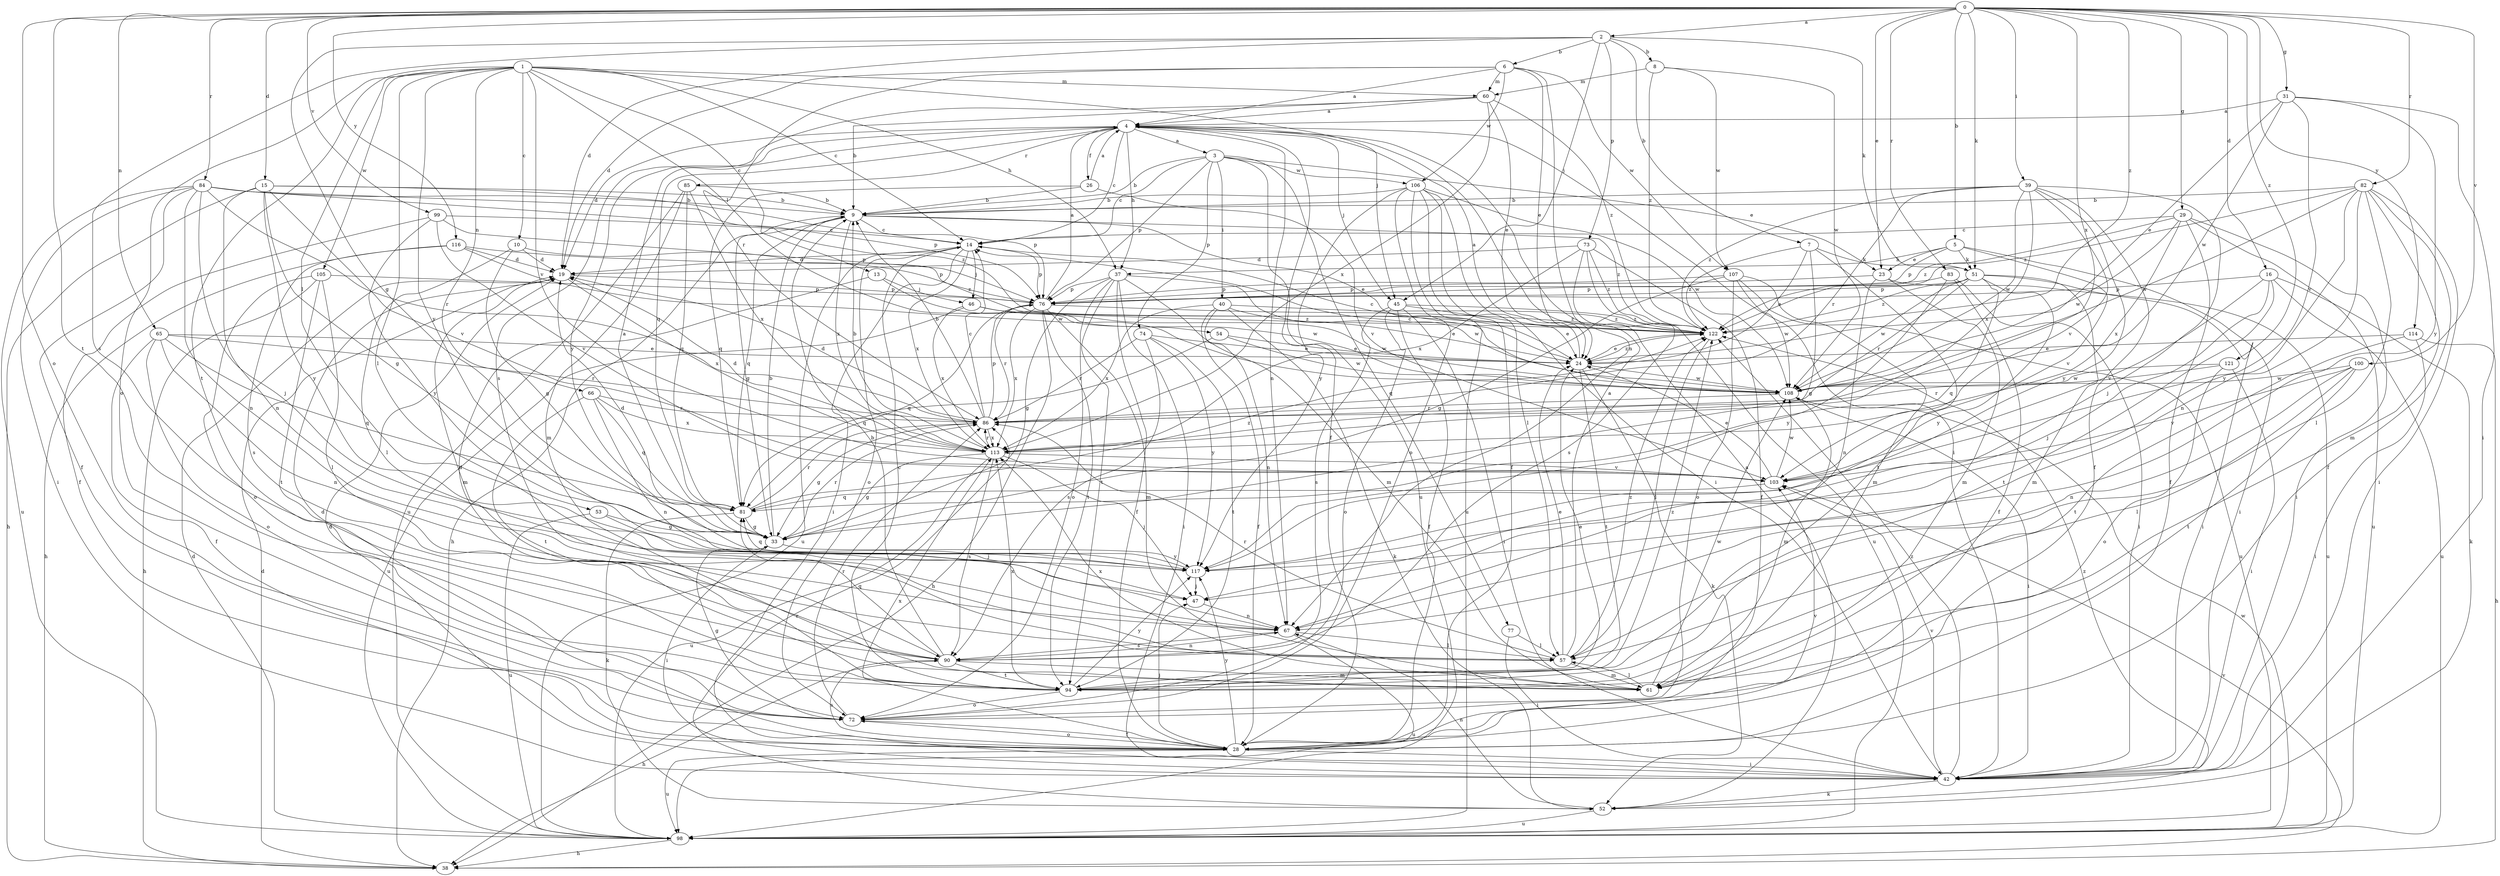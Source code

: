 strict digraph  {
0;
1;
2;
3;
4;
5;
6;
7;
8;
9;
10;
13;
14;
15;
16;
19;
23;
24;
26;
28;
29;
31;
33;
37;
38;
39;
40;
42;
45;
46;
47;
51;
52;
53;
54;
57;
60;
61;
65;
66;
67;
72;
73;
74;
76;
77;
81;
82;
83;
84;
85;
86;
90;
94;
98;
99;
100;
103;
105;
106;
107;
108;
113;
114;
116;
117;
121;
122;
0 -> 2  [label=a];
0 -> 5  [label=b];
0 -> 15  [label=d];
0 -> 16  [label=d];
0 -> 23  [label=e];
0 -> 29  [label=g];
0 -> 31  [label=g];
0 -> 39  [label=i];
0 -> 51  [label=k];
0 -> 65  [label=n];
0 -> 72  [label=o];
0 -> 82  [label=r];
0 -> 83  [label=r];
0 -> 84  [label=r];
0 -> 94  [label=t];
0 -> 99  [label=v];
0 -> 100  [label=v];
0 -> 113  [label=x];
0 -> 114  [label=y];
0 -> 116  [label=y];
0 -> 121  [label=z];
0 -> 122  [label=z];
1 -> 10  [label=c];
1 -> 13  [label=c];
1 -> 14  [label=c];
1 -> 37  [label=h];
1 -> 45  [label=j];
1 -> 53  [label=l];
1 -> 54  [label=l];
1 -> 57  [label=l];
1 -> 60  [label=m];
1 -> 66  [label=n];
1 -> 72  [label=o];
1 -> 94  [label=t];
1 -> 103  [label=v];
1 -> 105  [label=w];
1 -> 117  [label=y];
2 -> 6  [label=b];
2 -> 7  [label=b];
2 -> 8  [label=b];
2 -> 19  [label=d];
2 -> 33  [label=g];
2 -> 45  [label=j];
2 -> 51  [label=k];
2 -> 73  [label=p];
2 -> 90  [label=s];
3 -> 9  [label=b];
3 -> 14  [label=c];
3 -> 23  [label=e];
3 -> 40  [label=i];
3 -> 74  [label=p];
3 -> 76  [label=p];
3 -> 77  [label=q];
3 -> 98  [label=u];
3 -> 106  [label=w];
4 -> 3  [label=a];
4 -> 14  [label=c];
4 -> 19  [label=d];
4 -> 26  [label=f];
4 -> 28  [label=f];
4 -> 37  [label=h];
4 -> 42  [label=i];
4 -> 45  [label=j];
4 -> 67  [label=n];
4 -> 81  [label=q];
4 -> 85  [label=r];
4 -> 117  [label=y];
5 -> 23  [label=e];
5 -> 37  [label=h];
5 -> 42  [label=i];
5 -> 51  [label=k];
5 -> 76  [label=p];
5 -> 103  [label=v];
6 -> 4  [label=a];
6 -> 19  [label=d];
6 -> 24  [label=e];
6 -> 60  [label=m];
6 -> 67  [label=n];
6 -> 86  [label=r];
6 -> 106  [label=w];
6 -> 107  [label=w];
7 -> 24  [label=e];
7 -> 33  [label=g];
7 -> 51  [label=k];
7 -> 94  [label=t];
7 -> 122  [label=z];
8 -> 60  [label=m];
8 -> 107  [label=w];
8 -> 108  [label=w];
8 -> 122  [label=z];
9 -> 14  [label=c];
9 -> 24  [label=e];
9 -> 33  [label=g];
9 -> 38  [label=h];
9 -> 81  [label=q];
9 -> 113  [label=x];
9 -> 122  [label=z];
10 -> 19  [label=d];
10 -> 33  [label=g];
10 -> 57  [label=l];
10 -> 122  [label=z];
13 -> 46  [label=j];
13 -> 61  [label=m];
13 -> 108  [label=w];
14 -> 19  [label=d];
14 -> 42  [label=i];
14 -> 46  [label=j];
14 -> 72  [label=o];
14 -> 76  [label=p];
14 -> 98  [label=u];
14 -> 113  [label=x];
15 -> 9  [label=b];
15 -> 33  [label=g];
15 -> 38  [label=h];
15 -> 67  [label=n];
15 -> 76  [label=p];
15 -> 103  [label=v];
15 -> 117  [label=y];
16 -> 47  [label=j];
16 -> 52  [label=k];
16 -> 76  [label=p];
16 -> 94  [label=t];
16 -> 98  [label=u];
16 -> 103  [label=v];
19 -> 76  [label=p];
19 -> 113  [label=x];
23 -> 61  [label=m];
23 -> 67  [label=n];
23 -> 76  [label=p];
23 -> 98  [label=u];
24 -> 4  [label=a];
24 -> 14  [label=c];
24 -> 52  [label=k];
24 -> 94  [label=t];
24 -> 108  [label=w];
24 -> 122  [label=z];
26 -> 4  [label=a];
26 -> 9  [label=b];
26 -> 81  [label=q];
26 -> 103  [label=v];
28 -> 19  [label=d];
28 -> 42  [label=i];
28 -> 47  [label=j];
28 -> 72  [label=o];
28 -> 90  [label=s];
28 -> 98  [label=u];
28 -> 103  [label=v];
28 -> 113  [label=x];
28 -> 117  [label=y];
29 -> 14  [label=c];
29 -> 28  [label=f];
29 -> 42  [label=i];
29 -> 98  [label=u];
29 -> 108  [label=w];
29 -> 113  [label=x];
29 -> 122  [label=z];
31 -> 4  [label=a];
31 -> 24  [label=e];
31 -> 42  [label=i];
31 -> 103  [label=v];
31 -> 108  [label=w];
31 -> 117  [label=y];
33 -> 4  [label=a];
33 -> 9  [label=b];
33 -> 19  [label=d];
33 -> 42  [label=i];
33 -> 86  [label=r];
33 -> 117  [label=y];
37 -> 28  [label=f];
37 -> 33  [label=g];
37 -> 42  [label=i];
37 -> 61  [label=m];
37 -> 72  [label=o];
37 -> 76  [label=p];
37 -> 94  [label=t];
37 -> 108  [label=w];
38 -> 19  [label=d];
38 -> 103  [label=v];
39 -> 9  [label=b];
39 -> 28  [label=f];
39 -> 47  [label=j];
39 -> 86  [label=r];
39 -> 103  [label=v];
39 -> 108  [label=w];
39 -> 113  [label=x];
39 -> 117  [label=y];
39 -> 122  [label=z];
40 -> 24  [label=e];
40 -> 28  [label=f];
40 -> 52  [label=k];
40 -> 67  [label=n];
40 -> 113  [label=x];
40 -> 122  [label=z];
42 -> 19  [label=d];
42 -> 52  [label=k];
42 -> 103  [label=v];
42 -> 122  [label=z];
45 -> 24  [label=e];
45 -> 28  [label=f];
45 -> 42  [label=i];
45 -> 72  [label=o];
45 -> 90  [label=s];
45 -> 122  [label=z];
46 -> 98  [label=u];
46 -> 108  [label=w];
46 -> 113  [label=x];
46 -> 122  [label=z];
47 -> 67  [label=n];
51 -> 42  [label=i];
51 -> 61  [label=m];
51 -> 76  [label=p];
51 -> 81  [label=q];
51 -> 86  [label=r];
51 -> 108  [label=w];
51 -> 117  [label=y];
51 -> 122  [label=z];
52 -> 4  [label=a];
52 -> 67  [label=n];
52 -> 86  [label=r];
52 -> 98  [label=u];
52 -> 122  [label=z];
53 -> 33  [label=g];
53 -> 47  [label=j];
53 -> 98  [label=u];
54 -> 24  [label=e];
54 -> 81  [label=q];
54 -> 108  [label=w];
57 -> 4  [label=a];
57 -> 24  [label=e];
57 -> 61  [label=m];
57 -> 86  [label=r];
57 -> 122  [label=z];
60 -> 4  [label=a];
60 -> 9  [label=b];
60 -> 24  [label=e];
60 -> 90  [label=s];
60 -> 113  [label=x];
60 -> 122  [label=z];
61 -> 57  [label=l];
61 -> 108  [label=w];
61 -> 113  [label=x];
65 -> 24  [label=e];
65 -> 28  [label=f];
65 -> 67  [label=n];
65 -> 72  [label=o];
65 -> 81  [label=q];
65 -> 86  [label=r];
66 -> 67  [label=n];
66 -> 81  [label=q];
66 -> 86  [label=r];
66 -> 94  [label=t];
66 -> 113  [label=x];
67 -> 57  [label=l];
67 -> 90  [label=s];
67 -> 98  [label=u];
72 -> 28  [label=f];
72 -> 33  [label=g];
72 -> 86  [label=r];
73 -> 19  [label=d];
73 -> 28  [label=f];
73 -> 90  [label=s];
73 -> 98  [label=u];
73 -> 113  [label=x];
73 -> 122  [label=z];
74 -> 24  [label=e];
74 -> 86  [label=r];
74 -> 90  [label=s];
74 -> 94  [label=t];
74 -> 117  [label=y];
76 -> 4  [label=a];
76 -> 38  [label=h];
76 -> 61  [label=m];
76 -> 81  [label=q];
76 -> 86  [label=r];
76 -> 94  [label=t];
76 -> 113  [label=x];
76 -> 122  [label=z];
77 -> 42  [label=i];
77 -> 57  [label=l];
81 -> 33  [label=g];
81 -> 52  [label=k];
81 -> 86  [label=r];
81 -> 122  [label=z];
82 -> 9  [label=b];
82 -> 28  [label=f];
82 -> 42  [label=i];
82 -> 57  [label=l];
82 -> 61  [label=m];
82 -> 67  [label=n];
82 -> 108  [label=w];
82 -> 117  [label=y];
82 -> 122  [label=z];
83 -> 28  [label=f];
83 -> 42  [label=i];
83 -> 76  [label=p];
83 -> 117  [label=y];
84 -> 9  [label=b];
84 -> 28  [label=f];
84 -> 42  [label=i];
84 -> 47  [label=j];
84 -> 67  [label=n];
84 -> 76  [label=p];
84 -> 86  [label=r];
84 -> 98  [label=u];
84 -> 122  [label=z];
85 -> 9  [label=b];
85 -> 61  [label=m];
85 -> 81  [label=q];
85 -> 98  [label=u];
85 -> 113  [label=x];
86 -> 9  [label=b];
86 -> 14  [label=c];
86 -> 19  [label=d];
86 -> 33  [label=g];
86 -> 76  [label=p];
86 -> 113  [label=x];
90 -> 9  [label=b];
90 -> 19  [label=d];
90 -> 38  [label=h];
90 -> 61  [label=m];
90 -> 67  [label=n];
90 -> 81  [label=q];
90 -> 94  [label=t];
94 -> 14  [label=c];
94 -> 24  [label=e];
94 -> 72  [label=o];
94 -> 113  [label=x];
94 -> 117  [label=y];
94 -> 122  [label=z];
98 -> 19  [label=d];
98 -> 38  [label=h];
98 -> 108  [label=w];
99 -> 14  [label=c];
99 -> 28  [label=f];
99 -> 76  [label=p];
99 -> 103  [label=v];
99 -> 117  [label=y];
100 -> 57  [label=l];
100 -> 67  [label=n];
100 -> 94  [label=t];
100 -> 103  [label=v];
100 -> 108  [label=w];
103 -> 24  [label=e];
103 -> 81  [label=q];
103 -> 108  [label=w];
105 -> 38  [label=h];
105 -> 57  [label=l];
105 -> 72  [label=o];
105 -> 76  [label=p];
105 -> 94  [label=t];
106 -> 9  [label=b];
106 -> 28  [label=f];
106 -> 42  [label=i];
106 -> 57  [label=l];
106 -> 72  [label=o];
106 -> 98  [label=u];
106 -> 108  [label=w];
106 -> 117  [label=y];
107 -> 33  [label=g];
107 -> 61  [label=m];
107 -> 72  [label=o];
107 -> 76  [label=p];
107 -> 98  [label=u];
107 -> 108  [label=w];
108 -> 14  [label=c];
108 -> 42  [label=i];
108 -> 61  [label=m];
108 -> 86  [label=r];
113 -> 9  [label=b];
113 -> 19  [label=d];
113 -> 33  [label=g];
113 -> 47  [label=j];
113 -> 86  [label=r];
113 -> 90  [label=s];
113 -> 98  [label=u];
113 -> 103  [label=v];
114 -> 24  [label=e];
114 -> 38  [label=h];
114 -> 42  [label=i];
114 -> 94  [label=t];
116 -> 19  [label=d];
116 -> 38  [label=h];
116 -> 76  [label=p];
116 -> 90  [label=s];
116 -> 108  [label=w];
117 -> 47  [label=j];
117 -> 81  [label=q];
121 -> 42  [label=i];
121 -> 72  [label=o];
121 -> 86  [label=r];
121 -> 108  [label=w];
122 -> 24  [label=e];
122 -> 57  [label=l];
}
